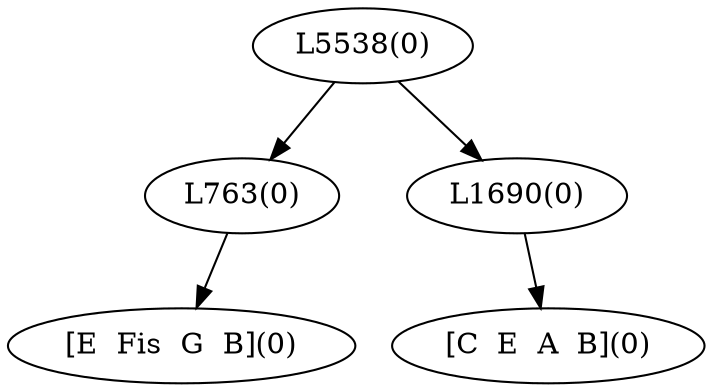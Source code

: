 digraph sample{
"L763(0)"->"[E  Fis  G  B](0)"
"L1690(0)"->"[C  E  A  B](0)"
"L5538(0)"->"L763(0)"
"L5538(0)"->"L1690(0)"
{rank = min; "L5538(0)"}
{rank = same; "L763(0)"; "L1690(0)";}
{rank = max; "[C  E  A  B](0)"; "[E  Fis  G  B](0)";}
}